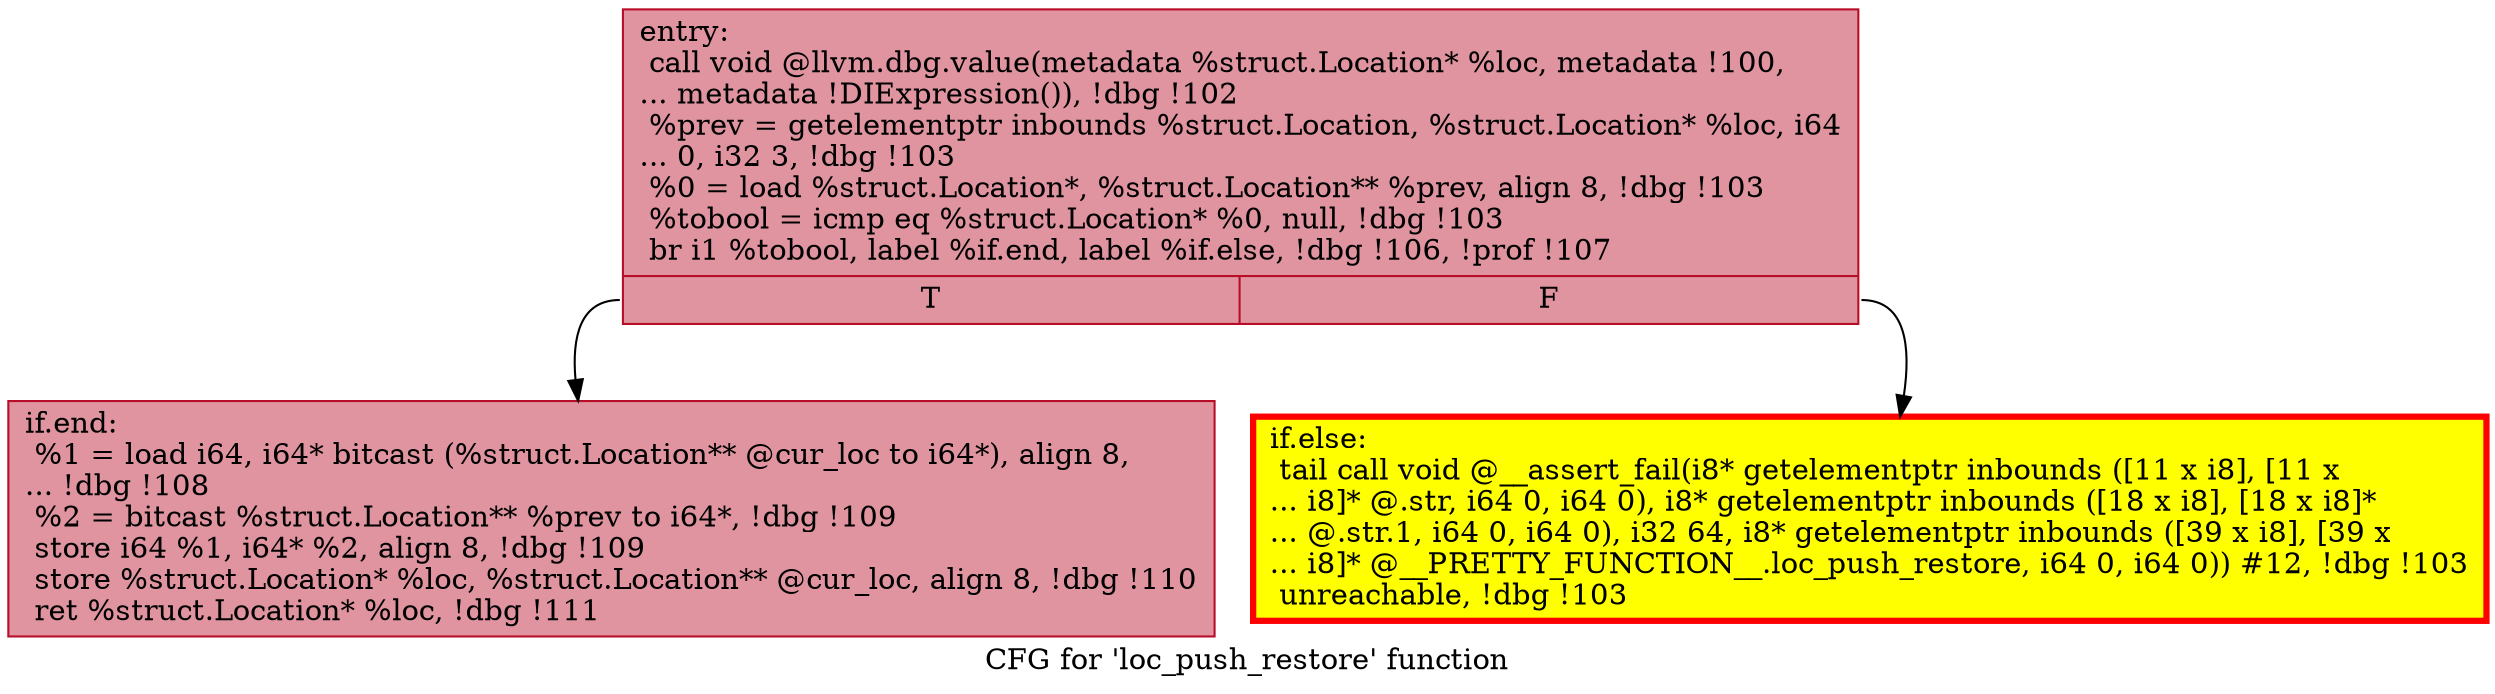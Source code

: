 digraph "CFG for 'loc_push_restore' function" {
	label="CFG for 'loc_push_restore' function";

	Node0x55915b5b3300 [shape=record,color="#b70d28ff", style=filled, fillcolor="#b70d2870",label="{entry:\l  call void @llvm.dbg.value(metadata %struct.Location* %loc, metadata !100,\l... metadata !DIExpression()), !dbg !102\l  %prev = getelementptr inbounds %struct.Location, %struct.Location* %loc, i64\l... 0, i32 3, !dbg !103\l  %0 = load %struct.Location*, %struct.Location** %prev, align 8, !dbg !103\l  %tobool = icmp eq %struct.Location* %0, null, !dbg !103\l  br i1 %tobool, label %if.end, label %if.else, !dbg !106, !prof !107\l|{<s0>T|<s1>F}}"];
	Node0x55915b5b3300:s0 -> Node0x55915b5b5300;
	Node0x55915b5b3300:s1 -> Node0x55915b5b5350;
	Node0x55915b5b5350 [shape=record,penwidth=3.0, style="filled", color="red", fillcolor="yellow",label="{if.else:                                          \l  tail call void @__assert_fail(i8* getelementptr inbounds ([11 x i8], [11 x\l... i8]* @.str, i64 0, i64 0), i8* getelementptr inbounds ([18 x i8], [18 x i8]*\l... @.str.1, i64 0, i64 0), i32 64, i8* getelementptr inbounds ([39 x i8], [39 x\l... i8]* @__PRETTY_FUNCTION__.loc_push_restore, i64 0, i64 0)) #12, !dbg !103\l  unreachable, !dbg !103\l}"];
	Node0x55915b5b5300 [shape=record,color="#b70d28ff", style=filled, fillcolor="#b70d2870",label="{if.end:                                           \l  %1 = load i64, i64* bitcast (%struct.Location** @cur_loc to i64*), align 8,\l... !dbg !108\l  %2 = bitcast %struct.Location** %prev to i64*, !dbg !109\l  store i64 %1, i64* %2, align 8, !dbg !109\l  store %struct.Location* %loc, %struct.Location** @cur_loc, align 8, !dbg !110\l  ret %struct.Location* %loc, !dbg !111\l}"];
}
